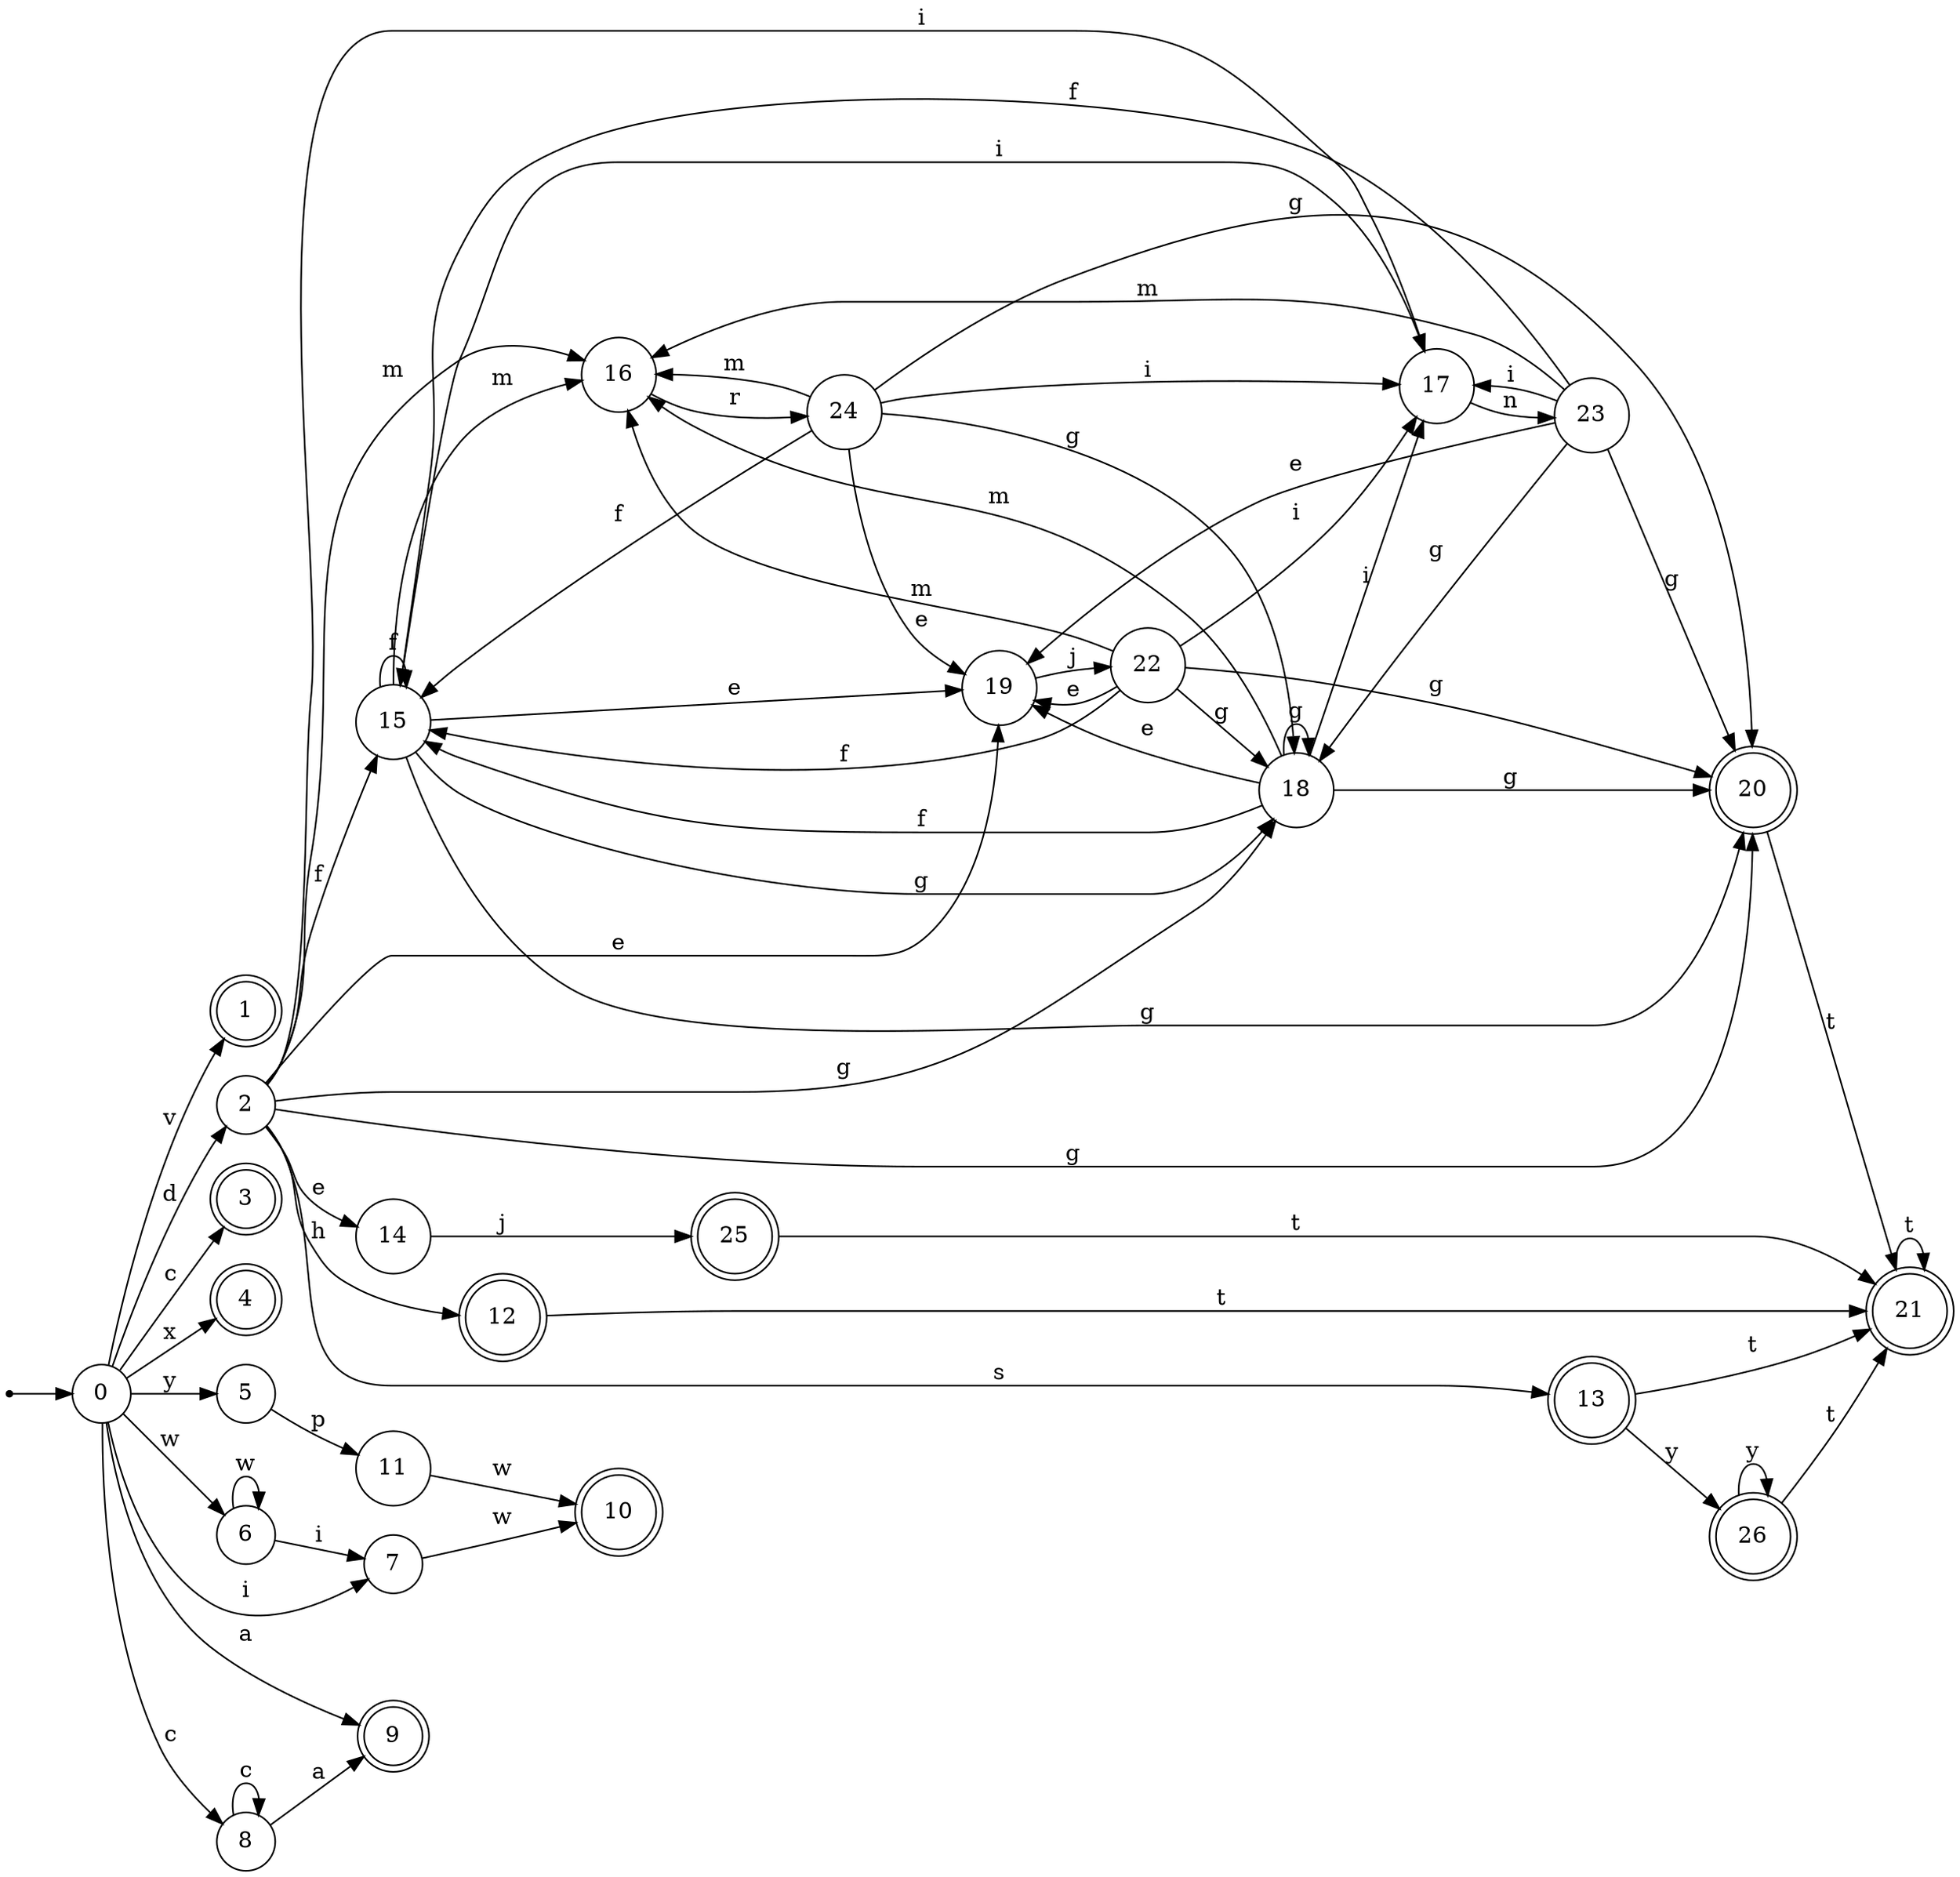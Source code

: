 digraph finite_state_machine {
rankdir=LR;
size="20,20";
node [shape = point]; "dummy0"
node [shape = circle]; "0";
"dummy0" -> "0";
node [shape = doublecircle]; "1";node [shape = circle]; "2";
node [shape = doublecircle]; "3";node [shape = doublecircle]; "4";node [shape = circle]; "5";
node [shape = circle]; "6";
node [shape = circle]; "7";
node [shape = circle]; "8";
node [shape = doublecircle]; "9";node [shape = doublecircle]; "10";node [shape = circle]; "11";
node [shape = doublecircle]; "12";node [shape = doublecircle]; "13";node [shape = circle]; "14";
node [shape = circle]; "15";
node [shape = circle]; "16";
node [shape = circle]; "17";
node [shape = circle]; "18";
node [shape = circle]; "19";
node [shape = doublecircle]; "20";node [shape = doublecircle]; "21";node [shape = circle]; "22";
node [shape = circle]; "23";
node [shape = circle]; "24";
node [shape = doublecircle]; "25";node [shape = doublecircle]; "26";"0" -> "1" [label = "v"];
 "0" -> "2" [label = "d"];
 "0" -> "8" [label = "c"];
 "0" -> "3" [label = "c"];
 "0" -> "4" [label = "x"];
 "0" -> "5" [label = "y"];
 "0" -> "6" [label = "w"];
 "0" -> "7" [label = "i"];
 "0" -> "9" [label = "a"];
 "8" -> "8" [label = "c"];
 "8" -> "9" [label = "a"];
 "7" -> "10" [label = "w"];
 "6" -> "6" [label = "w"];
 "6" -> "7" [label = "i"];
 "5" -> "11" [label = "p"];
 "11" -> "10" [label = "w"];
 "2" -> "12" [label = "h"];
 "2" -> "13" [label = "s"];
 "2" -> "19" [label = "e"];
 "2" -> "14" [label = "e"];
 "2" -> "15" [label = "f"];
 "2" -> "16" [label = "m"];
 "2" -> "17" [label = "i"];
 "2" -> "18" [label = "g"];
 "2" -> "20" [label = "g"];
 "20" -> "21" [label = "t"];
 "21" -> "21" [label = "t"];
 "19" -> "22" [label = "j"];
 "22" -> "19" [label = "e"];
 "22" -> "15" [label = "f"];
 "22" -> "16" [label = "m"];
 "22" -> "17" [label = "i"];
 "22" -> "18" [label = "g"];
 "22" -> "20" [label = "g"];
 "18" -> "18" [label = "g"];
 "18" -> "20" [label = "g"];
 "18" -> "15" [label = "f"];
 "18" -> "16" [label = "m"];
 "18" -> "17" [label = "i"];
 "18" -> "19" [label = "e"];
 "17" -> "23" [label = "n"];
 "23" -> "17" [label = "i"];
 "23" -> "15" [label = "f"];
 "23" -> "16" [label = "m"];
 "23" -> "18" [label = "g"];
 "23" -> "20" [label = "g"];
 "23" -> "19" [label = "e"];
 "16" -> "24" [label = "r"];
 "24" -> "16" [label = "m"];
 "24" -> "15" [label = "f"];
 "24" -> "17" [label = "i"];
 "24" -> "18" [label = "g"];
 "24" -> "20" [label = "g"];
 "24" -> "19" [label = "e"];
 "15" -> "15" [label = "f"];
 "15" -> "16" [label = "m"];
 "15" -> "17" [label = "i"];
 "15" -> "18" [label = "g"];
 "15" -> "20" [label = "g"];
 "15" -> "19" [label = "e"];
 "14" -> "25" [label = "j"];
 "25" -> "21" [label = "t"];
 "13" -> "26" [label = "y"];
 "13" -> "21" [label = "t"];
 "26" -> "26" [label = "y"];
 "26" -> "21" [label = "t"];
 "12" -> "21" [label = "t"];
 }
